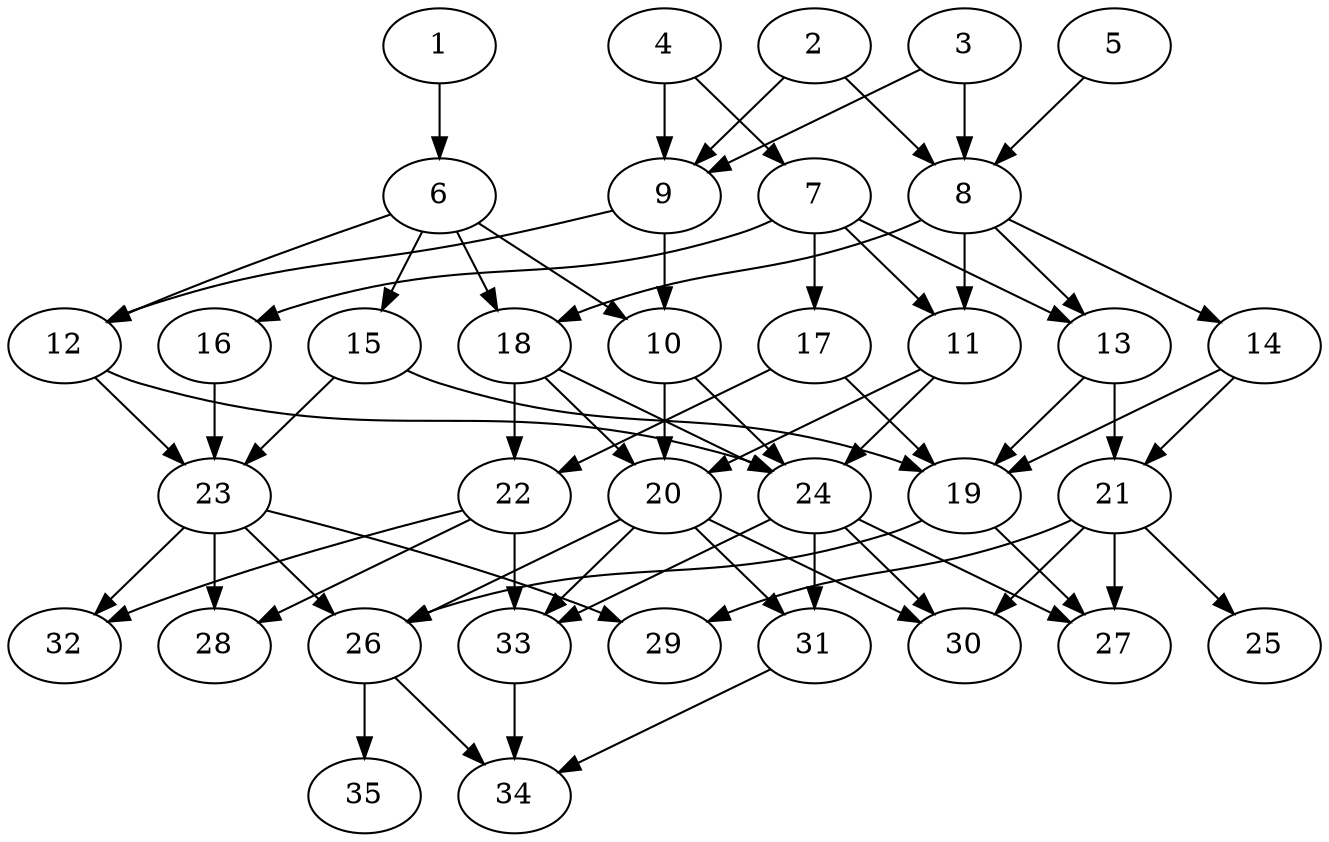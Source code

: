 // DAG (tier=2-normal, mode=compute, n=35, ccr=0.371, fat=0.580, density=0.546, regular=0.533, jump=0.198, mindata=524288, maxdata=8388608)
// DAG automatically generated by daggen at Sun Aug 24 16:33:33 2025
// /home/ermia/Project/Environments/daggen/bin/daggen --dot --ccr 0.371 --fat 0.580 --regular 0.533 --density 0.546 --jump 0.198 --mindata 524288 --maxdata 8388608 -n 35 
digraph G {
  1 [size="2037342982967532", alpha="0.08", expect_size="1018671491483766"]
  1 -> 6 [size ="123308813058048"]
  2 [size="14107636358866800", alpha="0.10", expect_size="7053818179433400"]
  2 -> 8 [size ="316350186651648"]
  2 -> 9 [size ="316350186651648"]
  3 [size="29692395070974590976", alpha="0.20", expect_size="14846197535487295488"]
  3 -> 8 [size ="76710263390208"]
  3 -> 9 [size ="76710263390208"]
  4 [size="13237365854691848", alpha="0.06", expect_size="6618682927345924"]
  4 -> 7 [size ="533253148639232"]
  4 -> 9 [size ="533253148639232"]
  5 [size="72178040220083", alpha="0.17", expect_size="36089020110041"]
  5 -> 8 [size ="3029973598208"]
  6 [size="6557249796487911", alpha="0.09", expect_size="3278624898243955"]
  6 -> 10 [size ="175732353400832"]
  6 -> 12 [size ="175732353400832"]
  6 -> 15 [size ="175732353400832"]
  6 -> 18 [size ="175732353400832"]
  7 [size="21479553102333048", alpha="0.16", expect_size="10739776551166524"]
  7 -> 11 [size ="402048608632832"]
  7 -> 13 [size ="402048608632832"]
  7 -> 16 [size ="402048608632832"]
  7 -> 17 [size ="402048608632832"]
  8 [size="7329964352918781952", alpha="0.12", expect_size="3664982176459390976"]
  8 -> 11 [size ="30187320246272"]
  8 -> 13 [size ="30187320246272"]
  8 -> 14 [size ="30187320246272"]
  8 -> 18 [size ="30187320246272"]
  9 [size="141239644945305344", alpha="0.08", expect_size="70619822472652672"]
  9 -> 10 [size ="269874806915072"]
  9 -> 12 [size ="269874806915072"]
  10 [size="235424581102338048000", alpha="0.01", expect_size="117712290551169024000"]
  10 -> 20 [size ="305017336627200"]
  10 -> 24 [size ="305017336627200"]
  11 [size="12780320738783028", alpha="0.15", expect_size="6390160369391514"]
  11 -> 20 [size ="357150228480000"]
  11 -> 24 [size ="357150228480000"]
  12 [size="22141150818307872", alpha="0.16", expect_size="11070575409153936"]
  12 -> 23 [size ="368625978441728"]
  12 -> 24 [size ="368625978441728"]
  13 [size="10537798061055279104", alpha="0.15", expect_size="5268899030527639552"]
  13 -> 19 [size ="38452380827648"]
  13 -> 21 [size ="38452380827648"]
  14 [size="156184215940690", alpha="0.18", expect_size="78092107970345"]
  14 -> 19 [size ="8405393604608"]
  14 -> 21 [size ="8405393604608"]
  15 [size="144115188075855872", alpha="0.04", expect_size="72057594037927936"]
  15 -> 19 [size ="2199023255552"]
  15 -> 23 [size ="2199023255552"]
  16 [size="3507357101386830", alpha="0.00", expect_size="1753678550693415"]
  16 -> 23 [size ="78701660209152"]
  17 [size="16157071159740270", alpha="0.09", expect_size="8078535579870135"]
  17 -> 19 [size ="304612804395008"]
  17 -> 22 [size ="304612804395008"]
  18 [size="544270087132938816", alpha="0.14", expect_size="272135043566469408"]
  18 -> 20 [size ="455395919265792"]
  18 -> 22 [size ="455395919265792"]
  18 -> 24 [size ="455395919265792"]
  19 [size="14159521717294038", alpha="0.12", expect_size="7079760858647019"]
  19 -> 26 [size ="389259462705152"]
  19 -> 27 [size ="389259462705152"]
  20 [size="4520030288682134", alpha="0.13", expect_size="2260015144341067"]
  20 -> 26 [size ="125181259415552"]
  20 -> 30 [size ="125181259415552"]
  20 -> 31 [size ="125181259415552"]
  20 -> 33 [size ="125181259415552"]
  21 [size="625114102104064000", alpha="0.02", expect_size="312557051052032000"]
  21 -> 25 [size ="5848747212800"]
  21 -> 27 [size ="5848747212800"]
  21 -> 29 [size ="5848747212800"]
  21 -> 30 [size ="5848747212800"]
  22 [size="2448811019480225", alpha="0.06", expect_size="1224405509740112"]
  22 -> 28 [size ="59443723108352"]
  22 -> 32 [size ="59443723108352"]
  22 -> 33 [size ="59443723108352"]
  23 [size="224301687269389216", alpha="0.15", expect_size="112150843634694608"]
  23 -> 26 [size ="110231552000000"]
  23 -> 28 [size ="110231552000000"]
  23 -> 29 [size ="110231552000000"]
  23 -> 32 [size ="110231552000000"]
  24 [size="79653208656849008", alpha="0.01", expect_size="39826604328424504"]
  24 -> 27 [size ="82866436308992"]
  24 -> 30 [size ="82866436308992"]
  24 -> 31 [size ="82866436308992"]
  24 -> 33 [size ="82866436308992"]
  25 [size="5061678550138332", alpha="0.19", expect_size="2530839275069166"]
  26 [size="401906428263366208", alpha="0.06", expect_size="200953214131683104"]
  26 -> 34 [size ="145169894604800"]
  26 -> 35 [size ="145169894604800"]
  27 [size="74750671673103728", alpha="0.18", expect_size="37375335836551864"]
  28 [size="119193114868747075584", alpha="0.12", expect_size="59596557434373537792"]
  29 [size="7500041621220812", alpha="0.14", expect_size="3750020810610406"]
  30 [size="9130004773287520", alpha="0.19", expect_size="4565002386643760"]
  31 [size="3591392572656934", alpha="0.15", expect_size="1795696286328467"]
  31 -> 34 [size ="108354273804288"]
  32 [size="9556347282616618", alpha="0.15", expect_size="4778173641308309"]
  33 [size="137628505505647296512", alpha="0.01", expect_size="68814252752823648256"]
  33 -> 34 [size ="213253212864512"]
  34 [size="69271890436399872", alpha="0.15", expect_size="34635945218199936"]
  35 [size="48445100795101184000", alpha="0.19", expect_size="24222550397550592000"]
}